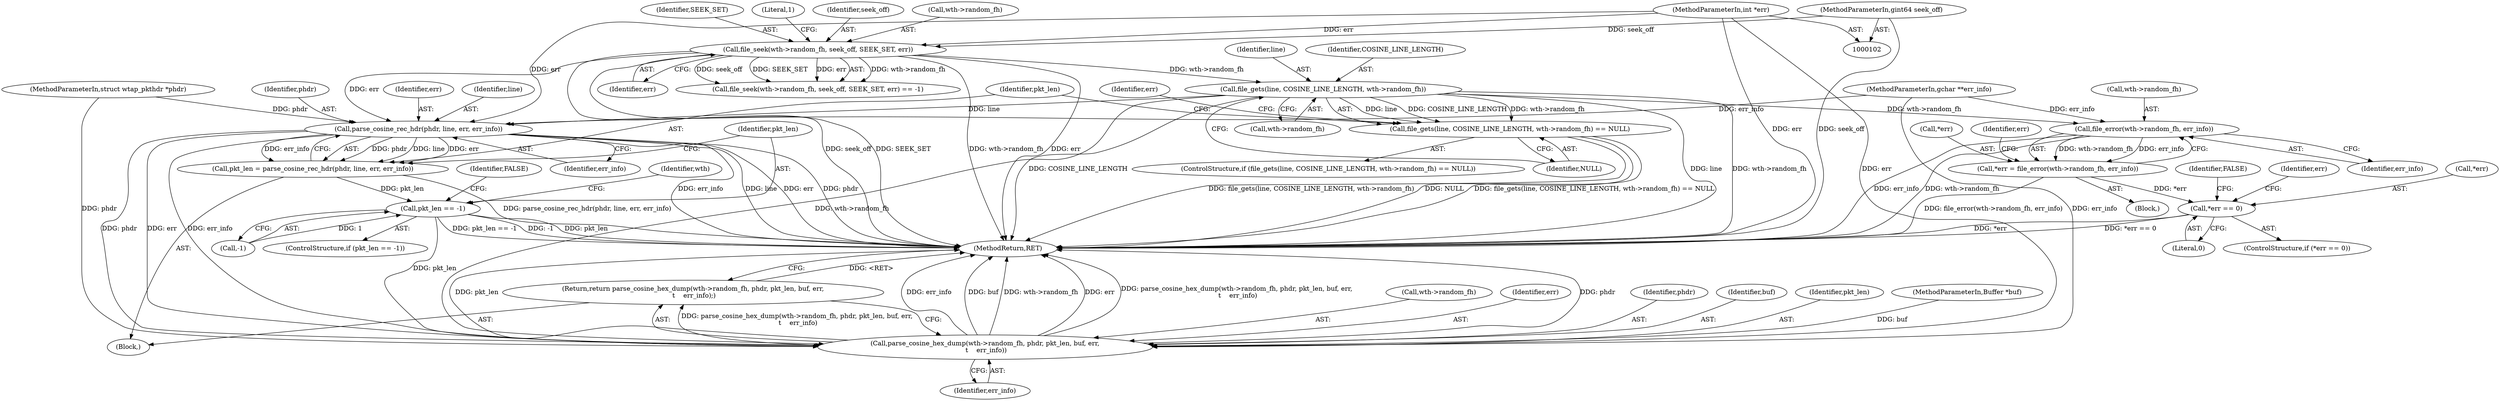 digraph "0_wireshark_f5ec0afb766f19519ea9623152cca3bbe2229500_0@API" {
"1000127" [label="(Call,file_gets(line, COSINE_LINE_LENGTH, wth->random_fh))"];
"1000114" [label="(Call,file_seek(wth->random_fh, seek_off, SEEK_SET, err))"];
"1000104" [label="(MethodParameterIn,gint64 seek_off)"];
"1000107" [label="(MethodParameterIn,int *err)"];
"1000126" [label="(Call,file_gets(line, COSINE_LINE_LENGTH, wth->random_fh) == NULL)"];
"1000138" [label="(Call,file_error(wth->random_fh, err_info))"];
"1000135" [label="(Call,*err = file_error(wth->random_fh, err_info))"];
"1000144" [label="(Call,*err == 0)"];
"1000157" [label="(Call,parse_cosine_rec_hdr(phdr, line, err, err_info))"];
"1000155" [label="(Call,pkt_len = parse_cosine_rec_hdr(phdr, line, err, err_info))"];
"1000163" [label="(Call,pkt_len == -1)"];
"1000170" [label="(Call,parse_cosine_hex_dump(wth->random_fh, phdr, pkt_len, buf, err,\n \t    err_info))"];
"1000169" [label="(Return,return parse_cosine_hex_dump(wth->random_fh, phdr, pkt_len, buf, err,\n \t    err_info);)"];
"1000129" [label="(Identifier,COSINE_LINE_LENGTH)"];
"1000105" [label="(MethodParameterIn,struct wtap_pkthdr *phdr)"];
"1000161" [label="(Identifier,err_info)"];
"1000125" [label="(ControlStructure,if (file_gets(line, COSINE_LINE_LENGTH, wth->random_fh) == NULL))"];
"1000178" [label="(Identifier,err_info)"];
"1000157" [label="(Call,parse_cosine_rec_hdr(phdr, line, err, err_info))"];
"1000104" [label="(MethodParameterIn,gint64 seek_off)"];
"1000143" [label="(ControlStructure,if (*err == 0))"];
"1000115" [label="(Call,wth->random_fh)"];
"1000171" [label="(Call,wth->random_fh)"];
"1000177" [label="(Identifier,err)"];
"1000136" [label="(Call,*err)"];
"1000163" [label="(Call,pkt_len == -1)"];
"1000108" [label="(MethodParameterIn,gchar **err_info)"];
"1000160" [label="(Identifier,err)"];
"1000169" [label="(Return,return parse_cosine_hex_dump(wth->random_fh, phdr, pkt_len, buf, err,\n \t    err_info);)"];
"1000164" [label="(Identifier,pkt_len)"];
"1000128" [label="(Identifier,line)"];
"1000170" [label="(Call,parse_cosine_hex_dump(wth->random_fh, phdr, pkt_len, buf, err,\n \t    err_info))"];
"1000119" [label="(Identifier,SEEK_SET)"];
"1000133" [label="(Identifier,NULL)"];
"1000134" [label="(Block,)"];
"1000156" [label="(Identifier,pkt_len)"];
"1000126" [label="(Call,file_gets(line, COSINE_LINE_LENGTH, wth->random_fh) == NULL)"];
"1000142" [label="(Identifier,err_info)"];
"1000144" [label="(Call,*err == 0)"];
"1000165" [label="(Call,-1)"];
"1000174" [label="(Identifier,phdr)"];
"1000147" [label="(Literal,0)"];
"1000135" [label="(Call,*err = file_error(wth->random_fh, err_info))"];
"1000172" [label="(Identifier,wth)"];
"1000179" [label="(MethodReturn,RET)"];
"1000137" [label="(Identifier,err)"];
"1000155" [label="(Call,pkt_len = parse_cosine_rec_hdr(phdr, line, err, err_info))"];
"1000159" [label="(Identifier,line)"];
"1000162" [label="(ControlStructure,if (pkt_len == -1))"];
"1000120" [label="(Identifier,err)"];
"1000176" [label="(Identifier,buf)"];
"1000139" [label="(Call,wth->random_fh)"];
"1000158" [label="(Identifier,phdr)"];
"1000168" [label="(Identifier,FALSE)"];
"1000138" [label="(Call,file_error(wth->random_fh, err_info))"];
"1000146" [label="(Identifier,err)"];
"1000154" [label="(Identifier,FALSE)"];
"1000122" [label="(Literal,1)"];
"1000114" [label="(Call,file_seek(wth->random_fh, seek_off, SEEK_SET, err))"];
"1000175" [label="(Identifier,pkt_len)"];
"1000109" [label="(Block,)"];
"1000107" [label="(MethodParameterIn,int *err)"];
"1000151" [label="(Identifier,err)"];
"1000118" [label="(Identifier,seek_off)"];
"1000127" [label="(Call,file_gets(line, COSINE_LINE_LENGTH, wth->random_fh))"];
"1000113" [label="(Call,file_seek(wth->random_fh, seek_off, SEEK_SET, err) == -1)"];
"1000106" [label="(MethodParameterIn,Buffer *buf)"];
"1000130" [label="(Call,wth->random_fh)"];
"1000145" [label="(Call,*err)"];
"1000127" -> "1000126"  [label="AST: "];
"1000127" -> "1000130"  [label="CFG: "];
"1000128" -> "1000127"  [label="AST: "];
"1000129" -> "1000127"  [label="AST: "];
"1000130" -> "1000127"  [label="AST: "];
"1000133" -> "1000127"  [label="CFG: "];
"1000127" -> "1000179"  [label="DDG: wth->random_fh"];
"1000127" -> "1000179"  [label="DDG: COSINE_LINE_LENGTH"];
"1000127" -> "1000179"  [label="DDG: line"];
"1000127" -> "1000126"  [label="DDG: line"];
"1000127" -> "1000126"  [label="DDG: COSINE_LINE_LENGTH"];
"1000127" -> "1000126"  [label="DDG: wth->random_fh"];
"1000114" -> "1000127"  [label="DDG: wth->random_fh"];
"1000127" -> "1000138"  [label="DDG: wth->random_fh"];
"1000127" -> "1000157"  [label="DDG: line"];
"1000127" -> "1000170"  [label="DDG: wth->random_fh"];
"1000114" -> "1000113"  [label="AST: "];
"1000114" -> "1000120"  [label="CFG: "];
"1000115" -> "1000114"  [label="AST: "];
"1000118" -> "1000114"  [label="AST: "];
"1000119" -> "1000114"  [label="AST: "];
"1000120" -> "1000114"  [label="AST: "];
"1000122" -> "1000114"  [label="CFG: "];
"1000114" -> "1000179"  [label="DDG: seek_off"];
"1000114" -> "1000179"  [label="DDG: SEEK_SET"];
"1000114" -> "1000179"  [label="DDG: wth->random_fh"];
"1000114" -> "1000179"  [label="DDG: err"];
"1000114" -> "1000113"  [label="DDG: wth->random_fh"];
"1000114" -> "1000113"  [label="DDG: seek_off"];
"1000114" -> "1000113"  [label="DDG: SEEK_SET"];
"1000114" -> "1000113"  [label="DDG: err"];
"1000104" -> "1000114"  [label="DDG: seek_off"];
"1000107" -> "1000114"  [label="DDG: err"];
"1000114" -> "1000157"  [label="DDG: err"];
"1000104" -> "1000102"  [label="AST: "];
"1000104" -> "1000179"  [label="DDG: seek_off"];
"1000107" -> "1000102"  [label="AST: "];
"1000107" -> "1000179"  [label="DDG: err"];
"1000107" -> "1000157"  [label="DDG: err"];
"1000107" -> "1000170"  [label="DDG: err"];
"1000126" -> "1000125"  [label="AST: "];
"1000126" -> "1000133"  [label="CFG: "];
"1000133" -> "1000126"  [label="AST: "];
"1000137" -> "1000126"  [label="CFG: "];
"1000156" -> "1000126"  [label="CFG: "];
"1000126" -> "1000179"  [label="DDG: file_gets(line, COSINE_LINE_LENGTH, wth->random_fh)"];
"1000126" -> "1000179"  [label="DDG: NULL"];
"1000126" -> "1000179"  [label="DDG: file_gets(line, COSINE_LINE_LENGTH, wth->random_fh) == NULL"];
"1000138" -> "1000135"  [label="AST: "];
"1000138" -> "1000142"  [label="CFG: "];
"1000139" -> "1000138"  [label="AST: "];
"1000142" -> "1000138"  [label="AST: "];
"1000135" -> "1000138"  [label="CFG: "];
"1000138" -> "1000179"  [label="DDG: err_info"];
"1000138" -> "1000179"  [label="DDG: wth->random_fh"];
"1000138" -> "1000135"  [label="DDG: wth->random_fh"];
"1000138" -> "1000135"  [label="DDG: err_info"];
"1000108" -> "1000138"  [label="DDG: err_info"];
"1000135" -> "1000134"  [label="AST: "];
"1000136" -> "1000135"  [label="AST: "];
"1000146" -> "1000135"  [label="CFG: "];
"1000135" -> "1000179"  [label="DDG: file_error(wth->random_fh, err_info)"];
"1000135" -> "1000144"  [label="DDG: *err"];
"1000144" -> "1000143"  [label="AST: "];
"1000144" -> "1000147"  [label="CFG: "];
"1000145" -> "1000144"  [label="AST: "];
"1000147" -> "1000144"  [label="AST: "];
"1000151" -> "1000144"  [label="CFG: "];
"1000154" -> "1000144"  [label="CFG: "];
"1000144" -> "1000179"  [label="DDG: *err == 0"];
"1000144" -> "1000179"  [label="DDG: *err"];
"1000157" -> "1000155"  [label="AST: "];
"1000157" -> "1000161"  [label="CFG: "];
"1000158" -> "1000157"  [label="AST: "];
"1000159" -> "1000157"  [label="AST: "];
"1000160" -> "1000157"  [label="AST: "];
"1000161" -> "1000157"  [label="AST: "];
"1000155" -> "1000157"  [label="CFG: "];
"1000157" -> "1000179"  [label="DDG: err_info"];
"1000157" -> "1000179"  [label="DDG: line"];
"1000157" -> "1000179"  [label="DDG: err"];
"1000157" -> "1000179"  [label="DDG: phdr"];
"1000157" -> "1000155"  [label="DDG: phdr"];
"1000157" -> "1000155"  [label="DDG: line"];
"1000157" -> "1000155"  [label="DDG: err"];
"1000157" -> "1000155"  [label="DDG: err_info"];
"1000105" -> "1000157"  [label="DDG: phdr"];
"1000108" -> "1000157"  [label="DDG: err_info"];
"1000157" -> "1000170"  [label="DDG: phdr"];
"1000157" -> "1000170"  [label="DDG: err"];
"1000157" -> "1000170"  [label="DDG: err_info"];
"1000155" -> "1000109"  [label="AST: "];
"1000156" -> "1000155"  [label="AST: "];
"1000164" -> "1000155"  [label="CFG: "];
"1000155" -> "1000179"  [label="DDG: parse_cosine_rec_hdr(phdr, line, err, err_info)"];
"1000155" -> "1000163"  [label="DDG: pkt_len"];
"1000163" -> "1000162"  [label="AST: "];
"1000163" -> "1000165"  [label="CFG: "];
"1000164" -> "1000163"  [label="AST: "];
"1000165" -> "1000163"  [label="AST: "];
"1000168" -> "1000163"  [label="CFG: "];
"1000172" -> "1000163"  [label="CFG: "];
"1000163" -> "1000179"  [label="DDG: pkt_len == -1"];
"1000163" -> "1000179"  [label="DDG: -1"];
"1000163" -> "1000179"  [label="DDG: pkt_len"];
"1000165" -> "1000163"  [label="DDG: 1"];
"1000163" -> "1000170"  [label="DDG: pkt_len"];
"1000170" -> "1000169"  [label="AST: "];
"1000170" -> "1000178"  [label="CFG: "];
"1000171" -> "1000170"  [label="AST: "];
"1000174" -> "1000170"  [label="AST: "];
"1000175" -> "1000170"  [label="AST: "];
"1000176" -> "1000170"  [label="AST: "];
"1000177" -> "1000170"  [label="AST: "];
"1000178" -> "1000170"  [label="AST: "];
"1000169" -> "1000170"  [label="CFG: "];
"1000170" -> "1000179"  [label="DDG: err_info"];
"1000170" -> "1000179"  [label="DDG: buf"];
"1000170" -> "1000179"  [label="DDG: wth->random_fh"];
"1000170" -> "1000179"  [label="DDG: err"];
"1000170" -> "1000179"  [label="DDG: parse_cosine_hex_dump(wth->random_fh, phdr, pkt_len, buf, err,\n \t    err_info)"];
"1000170" -> "1000179"  [label="DDG: phdr"];
"1000170" -> "1000179"  [label="DDG: pkt_len"];
"1000170" -> "1000169"  [label="DDG: parse_cosine_hex_dump(wth->random_fh, phdr, pkt_len, buf, err,\n \t    err_info)"];
"1000105" -> "1000170"  [label="DDG: phdr"];
"1000106" -> "1000170"  [label="DDG: buf"];
"1000108" -> "1000170"  [label="DDG: err_info"];
"1000169" -> "1000109"  [label="AST: "];
"1000179" -> "1000169"  [label="CFG: "];
"1000169" -> "1000179"  [label="DDG: <RET>"];
}
